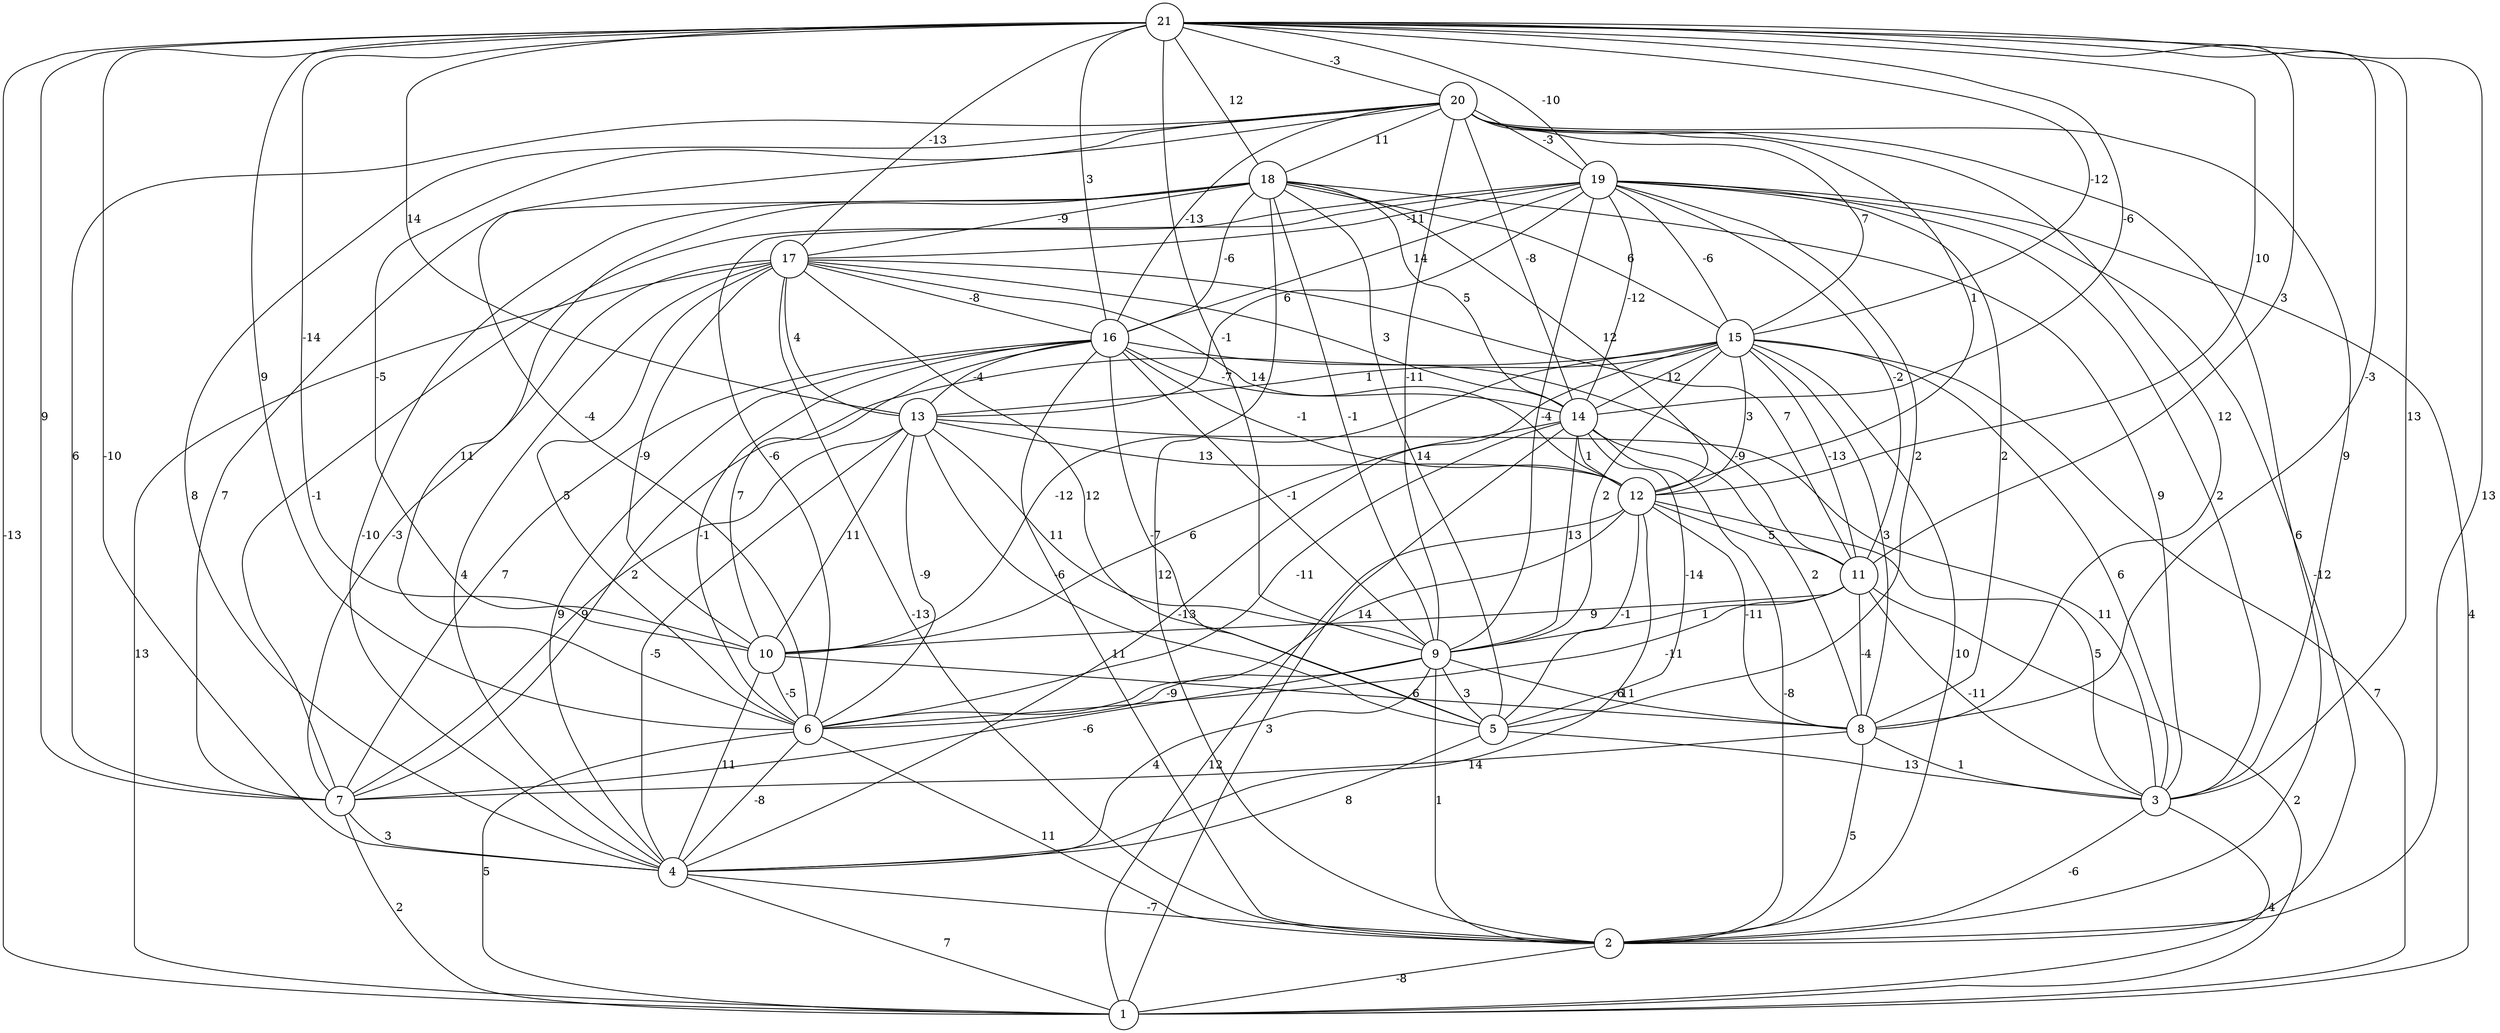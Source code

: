 graph { 
	 fontname="Helvetica,Arial,sans-serif" 
	 node [shape = circle]; 
	 21 -- 1 [label = "-13"];
	 21 -- 2 [label = "13"];
	 21 -- 3 [label = "13"];
	 21 -- 4 [label = "-10"];
	 21 -- 6 [label = "9"];
	 21 -- 7 [label = "9"];
	 21 -- 8 [label = "-3"];
	 21 -- 9 [label = "-1"];
	 21 -- 10 [label = "-14"];
	 21 -- 11 [label = "3"];
	 21 -- 12 [label = "10"];
	 21 -- 13 [label = "14"];
	 21 -- 14 [label = "-6"];
	 21 -- 15 [label = "-12"];
	 21 -- 16 [label = "3"];
	 21 -- 17 [label = "-13"];
	 21 -- 18 [label = "12"];
	 21 -- 19 [label = "-10"];
	 21 -- 20 [label = "-3"];
	 20 -- 2 [label = "6"];
	 20 -- 3 [label = "9"];
	 20 -- 4 [label = "8"];
	 20 -- 6 [label = "-4"];
	 20 -- 7 [label = "6"];
	 20 -- 8 [label = "12"];
	 20 -- 9 [label = "-11"];
	 20 -- 10 [label = "-5"];
	 20 -- 12 [label = "1"];
	 20 -- 14 [label = "-8"];
	 20 -- 15 [label = "7"];
	 20 -- 16 [label = "-13"];
	 20 -- 18 [label = "11"];
	 20 -- 19 [label = "-3"];
	 19 -- 1 [label = "4"];
	 19 -- 2 [label = "-12"];
	 19 -- 3 [label = "2"];
	 19 -- 5 [label = "2"];
	 19 -- 6 [label = "-6"];
	 19 -- 7 [label = "-1"];
	 19 -- 8 [label = "2"];
	 19 -- 9 [label = "-4"];
	 19 -- 11 [label = "-2"];
	 19 -- 13 [label = "6"];
	 19 -- 14 [label = "-12"];
	 19 -- 15 [label = "-6"];
	 19 -- 16 [label = "14"];
	 19 -- 17 [label = "-11"];
	 18 -- 2 [label = "12"];
	 18 -- 3 [label = "9"];
	 18 -- 4 [label = "-10"];
	 18 -- 5 [label = "14"];
	 18 -- 6 [label = "11"];
	 18 -- 7 [label = "7"];
	 18 -- 9 [label = "-1"];
	 18 -- 12 [label = "12"];
	 18 -- 14 [label = "5"];
	 18 -- 15 [label = "6"];
	 18 -- 16 [label = "-6"];
	 18 -- 17 [label = "-9"];
	 17 -- 1 [label = "13"];
	 17 -- 2 [label = "-13"];
	 17 -- 4 [label = "4"];
	 17 -- 5 [label = "12"];
	 17 -- 6 [label = "5"];
	 17 -- 7 [label = "-3"];
	 17 -- 10 [label = "-9"];
	 17 -- 11 [label = "7"];
	 17 -- 12 [label = "14"];
	 17 -- 13 [label = "4"];
	 17 -- 14 [label = "3"];
	 17 -- 16 [label = "-8"];
	 16 -- 2 [label = "11"];
	 16 -- 4 [label = "9"];
	 16 -- 5 [label = "-7"];
	 16 -- 6 [label = "-1"];
	 16 -- 7 [label = "7"];
	 16 -- 9 [label = "-1"];
	 16 -- 10 [label = "7"];
	 16 -- 11 [label = "-9"];
	 16 -- 12 [label = "-1"];
	 16 -- 13 [label = "-4"];
	 16 -- 14 [label = "-7"];
	 15 -- 1 [label = "7"];
	 15 -- 2 [label = "10"];
	 15 -- 3 [label = "6"];
	 15 -- 4 [label = "-13"];
	 15 -- 7 [label = "2"];
	 15 -- 8 [label = "3"];
	 15 -- 9 [label = "2"];
	 15 -- 10 [label = "-12"];
	 15 -- 11 [label = "-13"];
	 15 -- 12 [label = "3"];
	 15 -- 13 [label = "1"];
	 15 -- 14 [label = "12"];
	 14 -- 1 [label = "3"];
	 14 -- 2 [label = "-8"];
	 14 -- 5 [label = "-14"];
	 14 -- 6 [label = "-11"];
	 14 -- 8 [label = "2"];
	 14 -- 9 [label = "13"];
	 14 -- 10 [label = "6"];
	 14 -- 12 [label = "1"];
	 13 -- 3 [label = "11"];
	 13 -- 4 [label = "-5"];
	 13 -- 5 [label = "-6"];
	 13 -- 6 [label = "-9"];
	 13 -- 7 [label = "9"];
	 13 -- 9 [label = "11"];
	 13 -- 10 [label = "11"];
	 13 -- 12 [label = "13"];
	 12 -- 1 [label = "12"];
	 12 -- 3 [label = "5"];
	 12 -- 4 [label = "11"];
	 12 -- 5 [label = "-1"];
	 12 -- 6 [label = "14"];
	 12 -- 8 [label = "-11"];
	 12 -- 11 [label = "5"];
	 11 -- 1 [label = "2"];
	 11 -- 3 [label = "-11"];
	 11 -- 6 [label = "-11"];
	 11 -- 8 [label = "-4"];
	 11 -- 9 [label = "1"];
	 11 -- 10 [label = "9"];
	 10 -- 4 [label = "11"];
	 10 -- 6 [label = "-5"];
	 10 -- 8 [label = "6"];
	 9 -- 2 [label = "1"];
	 9 -- 4 [label = "4"];
	 9 -- 5 [label = "3"];
	 9 -- 6 [label = "-9"];
	 9 -- 7 [label = "-6"];
	 9 -- 8 [label = "-6"];
	 8 -- 2 [label = "5"];
	 8 -- 3 [label = "1"];
	 8 -- 7 [label = "14"];
	 7 -- 1 [label = "2"];
	 7 -- 4 [label = "3"];
	 6 -- 1 [label = "5"];
	 6 -- 2 [label = "11"];
	 6 -- 4 [label = "-8"];
	 5 -- 3 [label = "13"];
	 5 -- 4 [label = "8"];
	 4 -- 1 [label = "7"];
	 4 -- 2 [label = "-7"];
	 3 -- 1 [label = "4"];
	 3 -- 2 [label = "-6"];
	 2 -- 1 [label = "-8"];
	 1;
	 2;
	 3;
	 4;
	 5;
	 6;
	 7;
	 8;
	 9;
	 10;
	 11;
	 12;
	 13;
	 14;
	 15;
	 16;
	 17;
	 18;
	 19;
	 20;
	 21;
}
